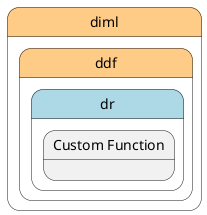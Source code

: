 @startuml
left to right direction


state "diml" as diml #ffcc88 {
state "ddf" as dimlddf #ffcc88 {
state "dr" as dimlddfdr #lightblue {
}
}
}


state dimlddfdr #lightblue {
    state "Custom Function" as drfunction {
    }
}





@enduml
